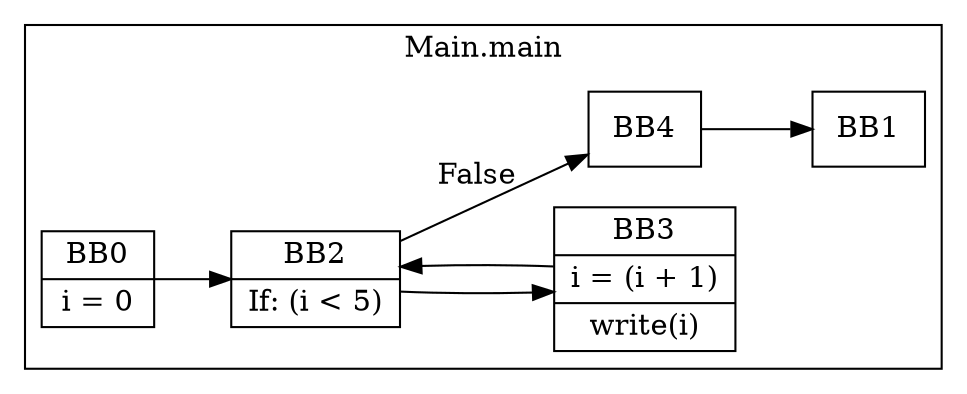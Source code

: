 digraph G {
  graph [ rankdir = "LR" ];
  subgraph cluster_0 {
    label = "Main.main"
    M0_BB0 [
      shape="record"
      label="BB0|i = 0"
    ];
    M0_BB0 -> M0_BB2;
    M0_BB1 [
      shape="record"
      label="BB1"
    ];
    M0_BB2 [
      shape="record"
      label="BB2|If: (i \< 5)"
    ];
    M0_BB2 -> M0_BB3;
    M0_BB2 -> M0_BB4 [label="False"];
    M0_BB3 [
      shape="record"
      label="BB3|i = (i + 1)|write(i)"
    ];
    M0_BB3 -> M0_BB2;
    M0_BB4 [
      shape="record"
      label="BB4"
    ];
    M0_BB4 -> M0_BB1;
  }
}
